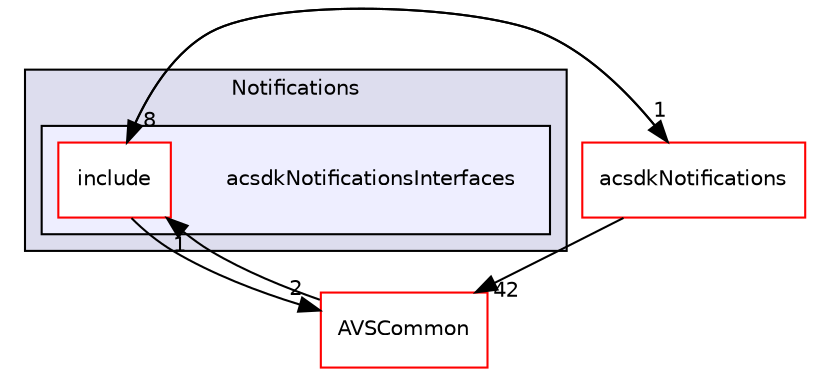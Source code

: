 digraph "/workplace/avs-device-sdk/capabilities/Notifications/acsdkNotificationsInterfaces" {
  compound=true
  node [ fontsize="10", fontname="Helvetica"];
  edge [ labelfontsize="10", labelfontname="Helvetica"];
  subgraph clusterdir_1b24651c7570ffe584d16a409aec5522 {
    graph [ bgcolor="#ddddee", pencolor="black", label="Notifications" fontname="Helvetica", fontsize="10", URL="dir_1b24651c7570ffe584d16a409aec5522.html"]
  subgraph clusterdir_32457a92ec50e6583d325bd5e2d9f88d {
    graph [ bgcolor="#eeeeff", pencolor="black", label="" URL="dir_32457a92ec50e6583d325bd5e2d9f88d.html"];
    dir_32457a92ec50e6583d325bd5e2d9f88d [shape=plaintext label="acsdkNotificationsInterfaces"];
    dir_f60dd2b7d7cb2452d3a6784289949d48 [shape=box label="include" color="red" fillcolor="white" style="filled" URL="dir_f60dd2b7d7cb2452d3a6784289949d48.html"];
  }
  }
  dir_c561697a2a7f13e0483afc1a192409a3 [shape=box label="acsdkNotifications" fillcolor="white" style="filled" color="red" URL="dir_c561697a2a7f13e0483afc1a192409a3.html"];
  dir_13e65effb2bde530b17b3d5eefcd0266 [shape=box label="AVSCommon" fillcolor="white" style="filled" color="red" URL="dir_13e65effb2bde530b17b3d5eefcd0266.html"];
  dir_c561697a2a7f13e0483afc1a192409a3->dir_13e65effb2bde530b17b3d5eefcd0266 [headlabel="42", labeldistance=1.5 headhref="dir_000135_000017.html"];
  dir_c561697a2a7f13e0483afc1a192409a3->dir_f60dd2b7d7cb2452d3a6784289949d48 [headlabel="8", labeldistance=1.5 headhref="dir_000135_000317.html"];
  dir_13e65effb2bde530b17b3d5eefcd0266->dir_f60dd2b7d7cb2452d3a6784289949d48 [headlabel="1", labeldistance=1.5 headhref="dir_000017_000317.html"];
  dir_f60dd2b7d7cb2452d3a6784289949d48->dir_c561697a2a7f13e0483afc1a192409a3 [headlabel="1", labeldistance=1.5 headhref="dir_000317_000135.html"];
  dir_f60dd2b7d7cb2452d3a6784289949d48->dir_13e65effb2bde530b17b3d5eefcd0266 [headlabel="2", labeldistance=1.5 headhref="dir_000317_000017.html"];
}
